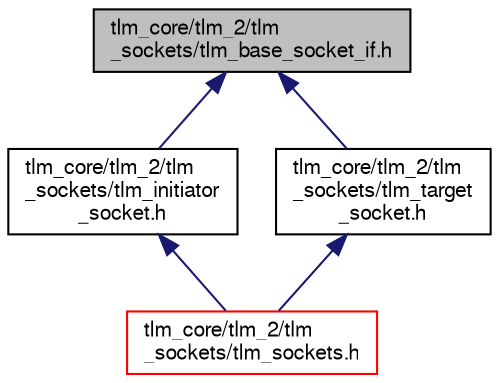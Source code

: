 digraph "tlm_core/tlm_2/tlm_sockets/tlm_base_socket_if.h"
{
  edge [fontname="FreeSans",fontsize="10",labelfontname="FreeSans",labelfontsize="10"];
  node [fontname="FreeSans",fontsize="10",shape=record];
  Node3 [label="tlm_core/tlm_2/tlm\l_sockets/tlm_base_socket_if.h",height=0.2,width=0.4,color="black", fillcolor="grey75", style="filled", fontcolor="black"];
  Node3 -> Node4 [dir="back",color="midnightblue",fontsize="10",style="solid",fontname="FreeSans"];
  Node4 [label="tlm_core/tlm_2/tlm\l_sockets/tlm_initiator\l_socket.h",height=0.2,width=0.4,color="black", fillcolor="white", style="filled",URL="$a00776.html"];
  Node4 -> Node5 [dir="back",color="midnightblue",fontsize="10",style="solid",fontname="FreeSans"];
  Node5 [label="tlm_core/tlm_2/tlm\l_sockets/tlm_sockets.h",height=0.2,width=0.4,color="red", fillcolor="white", style="filled",URL="$a00779.html"];
  Node3 -> Node16 [dir="back",color="midnightblue",fontsize="10",style="solid",fontname="FreeSans"];
  Node16 [label="tlm_core/tlm_2/tlm\l_sockets/tlm_target\l_socket.h",height=0.2,width=0.4,color="black", fillcolor="white", style="filled",URL="$a00782.html"];
  Node16 -> Node5 [dir="back",color="midnightblue",fontsize="10",style="solid",fontname="FreeSans"];
}
